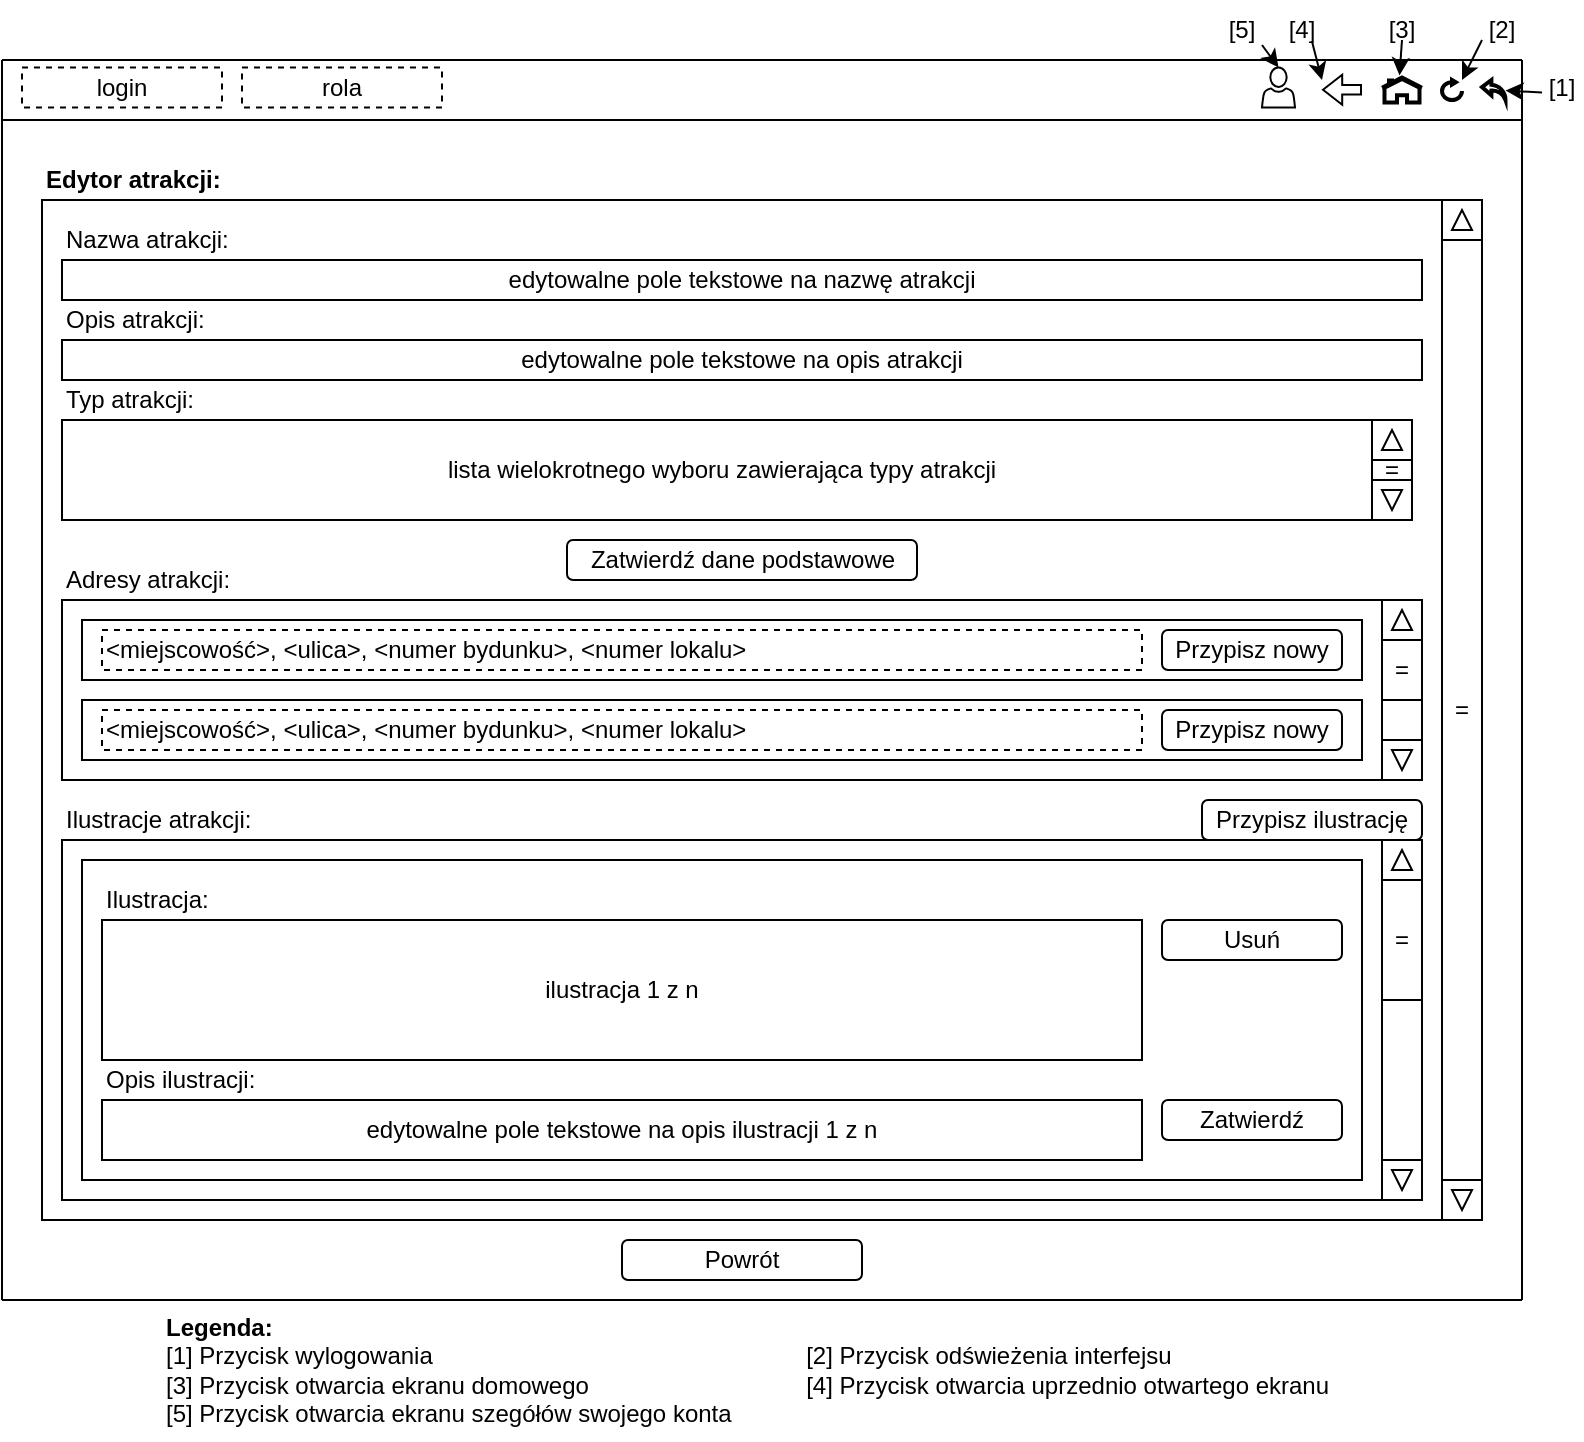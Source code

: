 <mxfile version="22.0.2" type="device">
  <diagram name="Strona-1" id="h2WLkj2qyGADKgaHyaSV">
    <mxGraphModel dx="1418" dy="828" grid="1" gridSize="10" guides="1" tooltips="1" connect="1" arrows="1" fold="1" page="1" pageScale="1" pageWidth="827" pageHeight="1169" math="0" shadow="0">
      <root>
        <mxCell id="0" />
        <mxCell id="1" parent="0" />
        <mxCell id="EYUodT9akqzmMVGfxFc3-4" value="" style="endArrow=none;html=1;rounded=0;" parent="1" edge="1">
          <mxGeometry width="50" height="50" relative="1" as="geometry">
            <mxPoint x="10" y="220" as="sourcePoint" />
            <mxPoint x="770" y="220" as="targetPoint" />
          </mxGeometry>
        </mxCell>
        <mxCell id="EYUodT9akqzmMVGfxFc3-5" value="" style="endArrow=none;html=1;rounded=0;" parent="1" edge="1">
          <mxGeometry width="50" height="50" relative="1" as="geometry">
            <mxPoint x="10" y="840" as="sourcePoint" />
            <mxPoint x="10" y="220" as="targetPoint" />
          </mxGeometry>
        </mxCell>
        <mxCell id="EYUodT9akqzmMVGfxFc3-6" value="" style="endArrow=none;html=1;rounded=0;" parent="1" edge="1">
          <mxGeometry width="50" height="50" relative="1" as="geometry">
            <mxPoint x="10" y="250" as="sourcePoint" />
            <mxPoint x="770" y="250" as="targetPoint" />
          </mxGeometry>
        </mxCell>
        <mxCell id="EYUodT9akqzmMVGfxFc3-13" value="" style="endArrow=none;html=1;rounded=0;" parent="1" edge="1">
          <mxGeometry width="50" height="50" relative="1" as="geometry">
            <mxPoint x="770" y="840" as="sourcePoint" />
            <mxPoint x="770" y="220" as="targetPoint" />
          </mxGeometry>
        </mxCell>
        <mxCell id="EYUodT9akqzmMVGfxFc3-34" value="" style="endArrow=none;html=1;rounded=0;fontFamily=Helvetica;fontSize=12;fontColor=default;" parent="1" edge="1">
          <mxGeometry width="50" height="50" relative="1" as="geometry">
            <mxPoint x="10" y="840" as="sourcePoint" />
            <mxPoint x="770" y="840" as="targetPoint" />
          </mxGeometry>
        </mxCell>
        <mxCell id="DOHr0hYEis4pRiLcCh-8-1" value="login" style="rounded=0;whiteSpace=wrap;html=1;dashed=1;" parent="1" vertex="1">
          <mxGeometry x="20" y="223.75" width="100" height="20" as="geometry" />
        </mxCell>
        <mxCell id="DOHr0hYEis4pRiLcCh-8-2" value="rola" style="rounded=0;whiteSpace=wrap;html=1;dashed=1;" parent="1" vertex="1">
          <mxGeometry x="130" y="223.75" width="100" height="20" as="geometry" />
        </mxCell>
        <mxCell id="qdX5j7-EQqceirbTKG9q-1" value="Edytor atrakcji:" style="text;html=1;strokeColor=none;fillColor=none;align=left;verticalAlign=middle;whiteSpace=wrap;rounded=0;fontStyle=1;dashed=1;" parent="1" vertex="1">
          <mxGeometry x="30" y="270" width="720" height="20" as="geometry" />
        </mxCell>
        <mxCell id="T_iTTgx06haUHR_iTa-R-1" value="=" style="rounded=0;whiteSpace=wrap;html=1;" parent="1" vertex="1">
          <mxGeometry x="730" y="310" width="20" height="470" as="geometry" />
        </mxCell>
        <mxCell id="T_iTTgx06haUHR_iTa-R-2" value="" style="whiteSpace=wrap;html=1;aspect=fixed;" parent="1" vertex="1">
          <mxGeometry x="730" y="290" width="20" height="20" as="geometry" />
        </mxCell>
        <mxCell id="T_iTTgx06haUHR_iTa-R-3" value="" style="triangle;whiteSpace=wrap;html=1;rotation=-90;" parent="1" vertex="1">
          <mxGeometry x="735" y="295" width="10" height="10" as="geometry" />
        </mxCell>
        <mxCell id="T_iTTgx06haUHR_iTa-R-4" value="" style="whiteSpace=wrap;html=1;aspect=fixed;" parent="1" vertex="1">
          <mxGeometry x="730" y="780" width="20" height="20" as="geometry" />
        </mxCell>
        <mxCell id="T_iTTgx06haUHR_iTa-R-5" value="" style="triangle;whiteSpace=wrap;html=1;rotation=90;" parent="1" vertex="1">
          <mxGeometry x="735" y="785" width="10" height="10" as="geometry" />
        </mxCell>
        <mxCell id="vj2doSW4zZvvi4BzWX74-2" value="" style="rounded=0;whiteSpace=wrap;html=1;" parent="1" vertex="1">
          <mxGeometry x="30" y="290" width="700" height="510" as="geometry" />
        </mxCell>
        <mxCell id="vj2doSW4zZvvi4BzWX74-3" value="Nazwa atrakcji:" style="text;html=1;strokeColor=none;fillColor=none;align=left;verticalAlign=middle;whiteSpace=wrap;rounded=0;" parent="1" vertex="1">
          <mxGeometry x="40" y="300" width="680" height="20" as="geometry" />
        </mxCell>
        <mxCell id="vj2doSW4zZvvi4BzWX74-4" value="edytowalne pole tekstowe na nazwę atrakcji" style="rounded=0;whiteSpace=wrap;html=1;" parent="1" vertex="1">
          <mxGeometry x="40" y="320" width="680" height="20" as="geometry" />
        </mxCell>
        <mxCell id="vj2doSW4zZvvi4BzWX74-5" value="Opis atrakcji:" style="text;html=1;strokeColor=none;fillColor=none;align=left;verticalAlign=middle;whiteSpace=wrap;rounded=0;" parent="1" vertex="1">
          <mxGeometry x="40" y="340" width="680" height="20" as="geometry" />
        </mxCell>
        <mxCell id="vj2doSW4zZvvi4BzWX74-6" value="edytowalne pole tekstowe na opis atrakcji" style="rounded=0;whiteSpace=wrap;html=1;" parent="1" vertex="1">
          <mxGeometry x="40" y="360" width="680" height="20" as="geometry" />
        </mxCell>
        <mxCell id="vj2doSW4zZvvi4BzWX74-13" value="Powrót" style="rounded=1;whiteSpace=wrap;html=1;" parent="1" vertex="1">
          <mxGeometry x="320" y="810" width="120" height="20" as="geometry" />
        </mxCell>
        <mxCell id="vj2doSW4zZvvi4BzWX74-14" value="Typ atrakcji:" style="text;html=1;strokeColor=none;fillColor=none;align=left;verticalAlign=middle;whiteSpace=wrap;rounded=0;" parent="1" vertex="1">
          <mxGeometry x="40" y="380" width="680" height="20" as="geometry" />
        </mxCell>
        <mxCell id="vj2doSW4zZvvi4BzWX74-15" value="lista wielokrotnego wyboru zawierająca typy atrakcji" style="rounded=0;whiteSpace=wrap;html=1;" parent="1" vertex="1">
          <mxGeometry x="40" y="400" width="660" height="50" as="geometry" />
        </mxCell>
        <mxCell id="vj2doSW4zZvvi4BzWX74-16" value="" style="whiteSpace=wrap;html=1;aspect=fixed;" parent="1" vertex="1">
          <mxGeometry x="695" y="430" width="20" height="20" as="geometry" />
        </mxCell>
        <mxCell id="vj2doSW4zZvvi4BzWX74-17" value="" style="triangle;whiteSpace=wrap;html=1;rotation=90;" parent="1" vertex="1">
          <mxGeometry x="700" y="435" width="10" height="10" as="geometry" />
        </mxCell>
        <mxCell id="FfB_7gxJOvNEDapdNmzO-1" value="" style="whiteSpace=wrap;html=1;aspect=fixed;" parent="1" vertex="1">
          <mxGeometry x="695" y="400" width="20" height="20" as="geometry" />
        </mxCell>
        <mxCell id="FfB_7gxJOvNEDapdNmzO-2" value="" style="triangle;whiteSpace=wrap;html=1;rotation=-90;" parent="1" vertex="1">
          <mxGeometry x="700" y="405" width="10" height="10" as="geometry" />
        </mxCell>
        <mxCell id="FfB_7gxJOvNEDapdNmzO-3" value="=" style="rounded=0;whiteSpace=wrap;html=1;" parent="1" vertex="1">
          <mxGeometry x="695" y="420" width="20" height="10" as="geometry" />
        </mxCell>
        <mxCell id="FfB_7gxJOvNEDapdNmzO-4" value="Adresy atrakcji:" style="text;html=1;strokeColor=none;fillColor=none;align=left;verticalAlign=middle;whiteSpace=wrap;rounded=0;" parent="1" vertex="1">
          <mxGeometry x="40" y="470" width="680" height="20" as="geometry" />
        </mxCell>
        <mxCell id="FfB_7gxJOvNEDapdNmzO-5" value="" style="rounded=0;whiteSpace=wrap;html=1;" parent="1" vertex="1">
          <mxGeometry x="40" y="490" width="660" height="90" as="geometry" />
        </mxCell>
        <mxCell id="FfB_7gxJOvNEDapdNmzO-8" value="" style="whiteSpace=wrap;html=1;aspect=fixed;" parent="1" vertex="1">
          <mxGeometry x="700" y="490" width="20" height="20" as="geometry" />
        </mxCell>
        <mxCell id="FfB_7gxJOvNEDapdNmzO-9" value="" style="triangle;whiteSpace=wrap;html=1;rotation=-90;" parent="1" vertex="1">
          <mxGeometry x="705" y="495" width="10" height="10" as="geometry" />
        </mxCell>
        <mxCell id="FfB_7gxJOvNEDapdNmzO-10" value="" style="whiteSpace=wrap;html=1;aspect=fixed;" parent="1" vertex="1">
          <mxGeometry x="700" y="560" width="20" height="20" as="geometry" />
        </mxCell>
        <mxCell id="FfB_7gxJOvNEDapdNmzO-11" value="" style="triangle;whiteSpace=wrap;html=1;rotation=90;" parent="1" vertex="1">
          <mxGeometry x="705" y="565" width="10" height="10" as="geometry" />
        </mxCell>
        <mxCell id="FfB_7gxJOvNEDapdNmzO-12" value="" style="rounded=0;whiteSpace=wrap;html=1;" parent="1" vertex="1">
          <mxGeometry x="700" y="510" width="20" height="50" as="geometry" />
        </mxCell>
        <mxCell id="FfB_7gxJOvNEDapdNmzO-15" value="" style="rounded=0;whiteSpace=wrap;html=1;align=left;" parent="1" vertex="1">
          <mxGeometry x="50" y="500" width="640" height="30" as="geometry" />
        </mxCell>
        <mxCell id="FfB_7gxJOvNEDapdNmzO-19" value="Przypisz nowy" style="rounded=1;whiteSpace=wrap;html=1;" parent="1" vertex="1">
          <mxGeometry x="590" y="505" width="90" height="20" as="geometry" />
        </mxCell>
        <mxCell id="FfB_7gxJOvNEDapdNmzO-21" value="&amp;lt;miejscowość&amp;gt;, &amp;lt;ulica&amp;gt;, &amp;lt;numer bydunku&amp;gt;, &amp;lt;numer lokalu&amp;gt;" style="text;html=1;strokeColor=default;fillColor=none;align=left;verticalAlign=middle;whiteSpace=wrap;rounded=0;dashed=1;" parent="1" vertex="1">
          <mxGeometry x="60" y="505" width="520" height="20" as="geometry" />
        </mxCell>
        <mxCell id="FfB_7gxJOvNEDapdNmzO-22" value="" style="rounded=0;whiteSpace=wrap;html=1;align=left;" parent="1" vertex="1">
          <mxGeometry x="50" y="540" width="640" height="30" as="geometry" />
        </mxCell>
        <mxCell id="FfB_7gxJOvNEDapdNmzO-25" value="&amp;lt;miejscowość&amp;gt;, &amp;lt;ulica&amp;gt;, &amp;lt;numer bydunku&amp;gt;, &amp;lt;numer lokalu&amp;gt;" style="text;html=1;strokeColor=default;fillColor=none;align=left;verticalAlign=middle;whiteSpace=wrap;rounded=0;dashed=1;" parent="1" vertex="1">
          <mxGeometry x="60" y="545" width="520" height="20" as="geometry" />
        </mxCell>
        <mxCell id="FfB_7gxJOvNEDapdNmzO-30" value="=" style="rounded=0;whiteSpace=wrap;html=1;" parent="1" vertex="1">
          <mxGeometry x="700" y="510" width="20" height="30" as="geometry" />
        </mxCell>
        <mxCell id="FfB_7gxJOvNEDapdNmzO-31" value="Ilustracje atrakcji:" style="text;html=1;strokeColor=none;fillColor=none;align=left;verticalAlign=middle;whiteSpace=wrap;rounded=0;" parent="1" vertex="1">
          <mxGeometry x="40" y="590" width="560" height="20" as="geometry" />
        </mxCell>
        <mxCell id="FfB_7gxJOvNEDapdNmzO-32" value="" style="rounded=0;whiteSpace=wrap;html=1;" parent="1" vertex="1">
          <mxGeometry x="40" y="610" width="660" height="180" as="geometry" />
        </mxCell>
        <mxCell id="FfB_7gxJOvNEDapdNmzO-33" value="Przypisz ilustrację" style="rounded=1;whiteSpace=wrap;html=1;" parent="1" vertex="1">
          <mxGeometry x="610" y="590" width="110" height="20" as="geometry" />
        </mxCell>
        <mxCell id="FfB_7gxJOvNEDapdNmzO-36" value="" style="whiteSpace=wrap;html=1;aspect=fixed;" parent="1" vertex="1">
          <mxGeometry x="700" y="610" width="20" height="20" as="geometry" />
        </mxCell>
        <mxCell id="FfB_7gxJOvNEDapdNmzO-37" value="" style="triangle;whiteSpace=wrap;html=1;rotation=-90;" parent="1" vertex="1">
          <mxGeometry x="705" y="615" width="10" height="10" as="geometry" />
        </mxCell>
        <mxCell id="FfB_7gxJOvNEDapdNmzO-38" value="" style="whiteSpace=wrap;html=1;aspect=fixed;" parent="1" vertex="1">
          <mxGeometry x="700" y="770" width="20" height="20" as="geometry" />
        </mxCell>
        <mxCell id="FfB_7gxJOvNEDapdNmzO-39" value="" style="triangle;whiteSpace=wrap;html=1;rotation=90;" parent="1" vertex="1">
          <mxGeometry x="705" y="775" width="10" height="10" as="geometry" />
        </mxCell>
        <mxCell id="FfB_7gxJOvNEDapdNmzO-40" value="" style="rounded=0;whiteSpace=wrap;html=1;" parent="1" vertex="1">
          <mxGeometry x="700" y="630" width="20" height="140" as="geometry" />
        </mxCell>
        <mxCell id="FfB_7gxJOvNEDapdNmzO-41" value="=" style="rounded=0;whiteSpace=wrap;html=1;" parent="1" vertex="1">
          <mxGeometry x="700" y="630" width="20" height="60" as="geometry" />
        </mxCell>
        <mxCell id="FfB_7gxJOvNEDapdNmzO-43" value="" style="rounded=0;whiteSpace=wrap;html=1;" parent="1" vertex="1">
          <mxGeometry x="50" y="620" width="640" height="160" as="geometry" />
        </mxCell>
        <mxCell id="FfB_7gxJOvNEDapdNmzO-47" value="ilustracja 1 z n" style="rounded=0;whiteSpace=wrap;html=1;" parent="1" vertex="1">
          <mxGeometry x="60" y="650" width="520" height="70" as="geometry" />
        </mxCell>
        <mxCell id="FfB_7gxJOvNEDapdNmzO-49" value="Usuń" style="rounded=1;whiteSpace=wrap;html=1;" parent="1" vertex="1">
          <mxGeometry x="590" y="650" width="90" height="20" as="geometry" />
        </mxCell>
        <mxCell id="FfB_7gxJOvNEDapdNmzO-51" value="edytowalne pole tekstowe na opis ilustracji 1 z n" style="rounded=0;whiteSpace=wrap;html=1;" parent="1" vertex="1">
          <mxGeometry x="60" y="740" width="520" height="30" as="geometry" />
        </mxCell>
        <mxCell id="iFdMPcChwmTjYAfZ6c88-4" value="Opis ilustracji:" style="text;html=1;strokeColor=none;fillColor=none;align=left;verticalAlign=middle;whiteSpace=wrap;rounded=0;" parent="1" vertex="1">
          <mxGeometry x="60" y="720" width="490" height="20" as="geometry" />
        </mxCell>
        <mxCell id="iFdMPcChwmTjYAfZ6c88-5" value="Ilustracja:" style="text;html=1;strokeColor=none;fillColor=none;align=left;verticalAlign=middle;whiteSpace=wrap;rounded=0;" parent="1" vertex="1">
          <mxGeometry x="60" y="630" width="490" height="20" as="geometry" />
        </mxCell>
        <mxCell id="7vwPjD8v54HHWO3C7Z47-1" value="Przypisz nowy" style="rounded=1;whiteSpace=wrap;html=1;" parent="1" vertex="1">
          <mxGeometry x="590" y="545" width="90" height="20" as="geometry" />
        </mxCell>
        <mxCell id="4FPNuw7gyJmFZ_Krvj3F-1" value="" style="html=1;verticalLabelPosition=bottom;align=center;labelBackgroundColor=#ffffff;verticalAlign=top;strokeWidth=2;shadow=0;dashed=0;shape=mxgraph.ios7.icons.home;" parent="1" vertex="1">
          <mxGeometry x="700" y="228.75" width="20" height="12.5" as="geometry" />
        </mxCell>
        <mxCell id="4FPNuw7gyJmFZ_Krvj3F-2" value="" style="html=1;verticalLabelPosition=bottom;align=center;labelBackgroundColor=#ffffff;verticalAlign=top;strokeWidth=2;shadow=0;dashed=0;shape=mxgraph.ios7.icons.back;fontFamily=Helvetica;fontSize=12;" parent="1" vertex="1">
          <mxGeometry x="750" y="230" width="11.76" height="10" as="geometry" />
        </mxCell>
        <mxCell id="4FPNuw7gyJmFZ_Krvj3F-3" value="" style="html=1;verticalLabelPosition=bottom;align=center;labelBackgroundColor=#ffffff;verticalAlign=top;strokeWidth=2;shadow=0;dashed=0;shape=mxgraph.ios7.icons.reload;fontFamily=Helvetica;fontSize=12;" parent="1" vertex="1">
          <mxGeometry x="730" y="230" width="10" height="10" as="geometry" />
        </mxCell>
        <mxCell id="4FPNuw7gyJmFZ_Krvj3F-4" value="[1]" style="text;html=1;strokeColor=none;fillColor=none;align=center;verticalAlign=middle;whiteSpace=wrap;rounded=0;fontSize=12;fontFamily=Helvetica;fontColor=default;" parent="1" vertex="1">
          <mxGeometry x="780" y="228.75" width="20" height="10" as="geometry" />
        </mxCell>
        <mxCell id="4FPNuw7gyJmFZ_Krvj3F-5" value="" style="endArrow=classic;html=1;rounded=0;fontFamily=Helvetica;fontSize=12;fontColor=default;exitX=0;exitY=0.75;exitDx=0;exitDy=0;" parent="1" source="4FPNuw7gyJmFZ_Krvj3F-4" target="4FPNuw7gyJmFZ_Krvj3F-2" edge="1">
          <mxGeometry width="50" height="50" relative="1" as="geometry">
            <mxPoint x="700" y="200" as="sourcePoint" />
            <mxPoint x="750" y="150" as="targetPoint" />
          </mxGeometry>
        </mxCell>
        <mxCell id="4FPNuw7gyJmFZ_Krvj3F-6" value="" style="shape=flexArrow;endArrow=classic;html=1;rounded=0;fontFamily=Helvetica;fontSize=12;fontColor=default;startWidth=9.302;endWidth=9.302;startSize=5.426;endSize=2.867;width=4.651;" parent="1" edge="1">
          <mxGeometry width="50" height="50" relative="1" as="geometry">
            <mxPoint x="690" y="234.88" as="sourcePoint" />
            <mxPoint x="670" y="234.88" as="targetPoint" />
          </mxGeometry>
        </mxCell>
        <mxCell id="4FPNuw7gyJmFZ_Krvj3F-7" value="[2]" style="text;html=1;strokeColor=none;fillColor=none;align=center;verticalAlign=middle;whiteSpace=wrap;rounded=0;fontSize=12;fontFamily=Helvetica;fontColor=default;" parent="1" vertex="1">
          <mxGeometry x="740" y="200" width="40" height="10" as="geometry" />
        </mxCell>
        <mxCell id="4FPNuw7gyJmFZ_Krvj3F-8" value="" style="endArrow=classic;html=1;rounded=0;fontFamily=Helvetica;fontSize=12;fontColor=default;exitX=0.25;exitY=1;exitDx=0;exitDy=0;entryX=1;entryY=0;entryDx=0;entryDy=0;entryPerimeter=0;" parent="1" source="4FPNuw7gyJmFZ_Krvj3F-7" target="4FPNuw7gyJmFZ_Krvj3F-3" edge="1">
          <mxGeometry width="50" height="50" relative="1" as="geometry">
            <mxPoint x="690" y="230" as="sourcePoint" />
            <mxPoint x="740" y="180" as="targetPoint" />
          </mxGeometry>
        </mxCell>
        <mxCell id="4FPNuw7gyJmFZ_Krvj3F-9" value="[3]" style="text;html=1;strokeColor=none;fillColor=none;align=center;verticalAlign=middle;whiteSpace=wrap;rounded=0;fontSize=12;fontFamily=Helvetica;fontColor=default;" parent="1" vertex="1">
          <mxGeometry x="700" y="200" width="20" height="10" as="geometry" />
        </mxCell>
        <mxCell id="4FPNuw7gyJmFZ_Krvj3F-10" value="" style="endArrow=classic;html=1;rounded=0;fontFamily=Helvetica;fontSize=12;fontColor=default;entryX=0.437;entryY=-0.082;entryDx=0;entryDy=0;entryPerimeter=0;exitX=0.5;exitY=1;exitDx=0;exitDy=0;" parent="1" source="4FPNuw7gyJmFZ_Krvj3F-9" target="4FPNuw7gyJmFZ_Krvj3F-1" edge="1">
          <mxGeometry width="50" height="50" relative="1" as="geometry">
            <mxPoint x="720" y="160" as="sourcePoint" />
            <mxPoint x="710" y="170" as="targetPoint" />
          </mxGeometry>
        </mxCell>
        <mxCell id="4FPNuw7gyJmFZ_Krvj3F-11" value="[4]" style="text;html=1;strokeColor=none;fillColor=none;align=center;verticalAlign=middle;whiteSpace=wrap;rounded=0;fontSize=12;fontFamily=Helvetica;fontColor=default;" parent="1" vertex="1">
          <mxGeometry x="650" y="200" width="20" height="10" as="geometry" />
        </mxCell>
        <mxCell id="4FPNuw7gyJmFZ_Krvj3F-12" value="" style="endArrow=classic;html=1;rounded=0;fontFamily=Helvetica;fontSize=12;fontColor=default;exitX=0.748;exitY=1.065;exitDx=0;exitDy=0;exitPerimeter=0;" parent="1" source="4FPNuw7gyJmFZ_Krvj3F-11" edge="1">
          <mxGeometry width="50" height="50" relative="1" as="geometry">
            <mxPoint x="630" y="230" as="sourcePoint" />
            <mxPoint x="670" y="230" as="targetPoint" />
          </mxGeometry>
        </mxCell>
        <mxCell id="4FPNuw7gyJmFZ_Krvj3F-13" value="" style="sketch=0;pointerEvents=1;shadow=0;dashed=0;html=1;labelPosition=center;verticalLabelPosition=bottom;verticalAlign=top;align=center;shape=mxgraph.mscae.intune.account_portal" parent="1" vertex="1">
          <mxGeometry x="640" y="223.75" width="16.5" height="20" as="geometry" />
        </mxCell>
        <mxCell id="4FPNuw7gyJmFZ_Krvj3F-14" value="[5]" style="text;html=1;strokeColor=none;fillColor=none;align=center;verticalAlign=middle;whiteSpace=wrap;rounded=0;" parent="1" vertex="1">
          <mxGeometry x="620" y="190" width="20" height="30" as="geometry" />
        </mxCell>
        <mxCell id="4FPNuw7gyJmFZ_Krvj3F-15" value="" style="endArrow=classic;html=1;rounded=0;exitX=1;exitY=0.75;exitDx=0;exitDy=0;entryX=0.5;entryY=0;entryDx=0;entryDy=0;entryPerimeter=0;" parent="1" source="4FPNuw7gyJmFZ_Krvj3F-14" target="4FPNuw7gyJmFZ_Krvj3F-13" edge="1">
          <mxGeometry width="50" height="50" relative="1" as="geometry">
            <mxPoint x="590" y="240" as="sourcePoint" />
            <mxPoint x="640" y="190" as="targetPoint" />
          </mxGeometry>
        </mxCell>
        <mxCell id="4FPNuw7gyJmFZ_Krvj3F-16" value="&lt;b&gt;Legenda:&lt;/b&gt;&lt;br&gt;[1] Przycisk wylogowania&lt;span style=&quot;white-space: pre;&quot;&gt;&#x9;&lt;/span&gt;&lt;span style=&quot;white-space: pre;&quot;&gt;&#x9;&lt;span style=&quot;white-space: pre;&quot;&gt;&#x9;&lt;/span&gt;&lt;span style=&quot;white-space: pre;&quot;&gt;&#x9;&lt;span style=&quot;white-space: pre;&quot;&gt;&#x9;&lt;/span&gt;&lt;span style=&quot;white-space: pre;&quot;&gt;&#x9;&lt;span style=&quot;white-space: pre;&quot;&gt;&#x9;&lt;/span&gt;&lt;/span&gt;&lt;/span&gt;&lt;/span&gt;[2] Przycisk odświeżenia interfejsu&lt;br&gt;[3] Przycisk otwarcia ekranu domowego&lt;span style=&quot;white-space: pre;&quot;&gt;&#x9;&lt;/span&gt;&lt;span style=&quot;white-space: pre;&quot;&gt;&#x9;&lt;span style=&quot;white-space: pre;&quot;&gt;&#x9;&lt;/span&gt;&lt;span style=&quot;white-space: pre;&quot;&gt;&#x9;&lt;/span&gt;&lt;span style=&quot;white-space: pre;&quot;&gt;&#x9;&lt;/span&gt;&lt;/span&gt;[4] Przycisk otwarcia uprzednio otwartego ekranu&lt;br&gt;[5] Przycisk otwarcia ekranu szegółów swojego konta&lt;span style=&quot;white-space: pre;&quot;&gt;&#x9;&lt;/span&gt;&lt;span style=&quot;white-space: pre;&quot;&gt;&#x9;&lt;/span&gt;" style="text;html=1;align=left;verticalAlign=middle;resizable=0;points=[];autosize=1;strokeColor=none;fillColor=none;dashed=1;" parent="1" vertex="1">
          <mxGeometry x="90" y="840" width="610" height="70" as="geometry" />
        </mxCell>
        <mxCell id="uJzUwwhPL0qXaMOUi5mz-1" value="Zatwierdź dane podstawowe" style="rounded=1;whiteSpace=wrap;html=1;" vertex="1" parent="1">
          <mxGeometry x="292.5" y="460" width="175" height="20" as="geometry" />
        </mxCell>
        <mxCell id="uJzUwwhPL0qXaMOUi5mz-4" value="Zatwierdź" style="rounded=1;whiteSpace=wrap;html=1;" vertex="1" parent="1">
          <mxGeometry x="590" y="740" width="90" height="20" as="geometry" />
        </mxCell>
      </root>
    </mxGraphModel>
  </diagram>
</mxfile>

